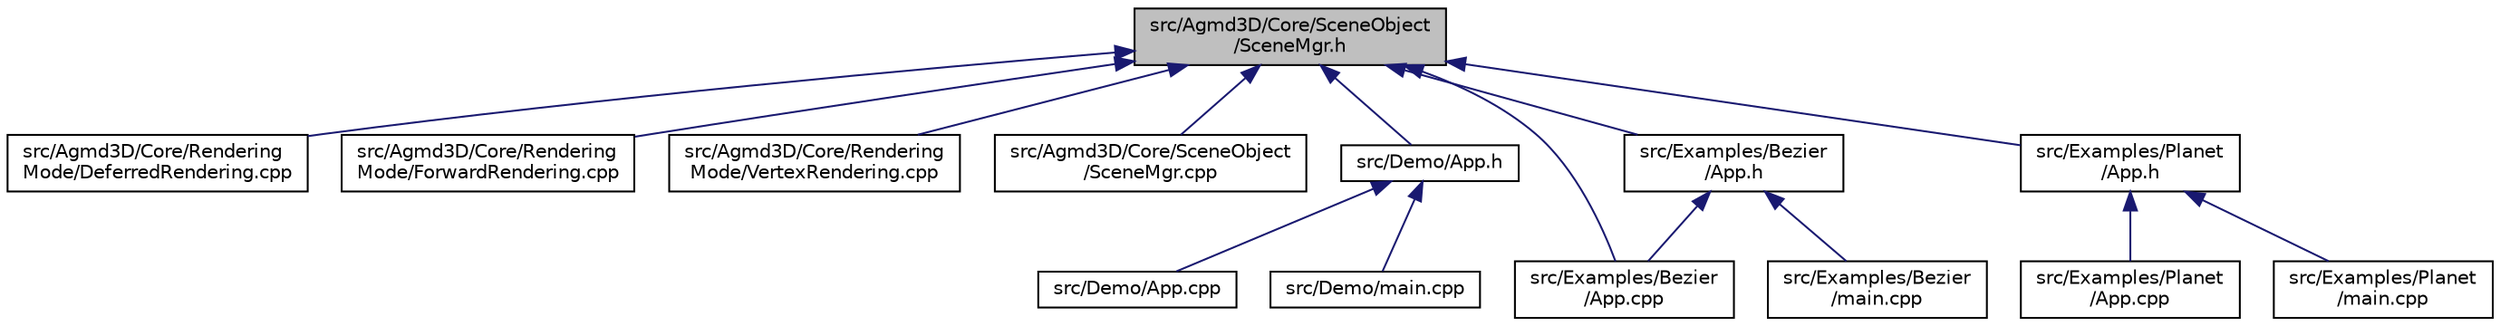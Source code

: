 digraph "src/Agmd3D/Core/SceneObject/SceneMgr.h"
{
  edge [fontname="Helvetica",fontsize="10",labelfontname="Helvetica",labelfontsize="10"];
  node [fontname="Helvetica",fontsize="10",shape=record];
  Node1 [label="src/Agmd3D/Core/SceneObject\l/SceneMgr.h",height=0.2,width=0.4,color="black", fillcolor="grey75", style="filled" fontcolor="black"];
  Node1 -> Node2 [dir="back",color="midnightblue",fontsize="10",style="solid"];
  Node2 [label="src/Agmd3D/Core/Rendering\lMode/DeferredRendering.cpp",height=0.2,width=0.4,color="black", fillcolor="white", style="filled",URL="$_deferred_rendering_8cpp.html"];
  Node1 -> Node3 [dir="back",color="midnightblue",fontsize="10",style="solid"];
  Node3 [label="src/Agmd3D/Core/Rendering\lMode/ForwardRendering.cpp",height=0.2,width=0.4,color="black", fillcolor="white", style="filled",URL="$_forward_rendering_8cpp.html"];
  Node1 -> Node4 [dir="back",color="midnightblue",fontsize="10",style="solid"];
  Node4 [label="src/Agmd3D/Core/Rendering\lMode/VertexRendering.cpp",height=0.2,width=0.4,color="black", fillcolor="white", style="filled",URL="$_vertex_rendering_8cpp.html"];
  Node1 -> Node5 [dir="back",color="midnightblue",fontsize="10",style="solid"];
  Node5 [label="src/Agmd3D/Core/SceneObject\l/SceneMgr.cpp",height=0.2,width=0.4,color="black", fillcolor="white", style="filled",URL="$_scene_mgr_8cpp.html"];
  Node1 -> Node6 [dir="back",color="midnightblue",fontsize="10",style="solid"];
  Node6 [label="src/Demo/App.h",height=0.2,width=0.4,color="black", fillcolor="white", style="filled",URL="$_demo_2_app_8h.html"];
  Node6 -> Node7 [dir="back",color="midnightblue",fontsize="10",style="solid"];
  Node7 [label="src/Demo/App.cpp",height=0.2,width=0.4,color="black", fillcolor="white", style="filled",URL="$_demo_2_app_8cpp.html"];
  Node6 -> Node8 [dir="back",color="midnightblue",fontsize="10",style="solid"];
  Node8 [label="src/Demo/main.cpp",height=0.2,width=0.4,color="black", fillcolor="white", style="filled",URL="$_demo_2main_8cpp.html"];
  Node1 -> Node9 [dir="back",color="midnightblue",fontsize="10",style="solid"];
  Node9 [label="src/Examples/Bezier\l/App.h",height=0.2,width=0.4,color="black", fillcolor="white", style="filled",URL="$_examples_2_bezier_2_app_8h.html"];
  Node9 -> Node10 [dir="back",color="midnightblue",fontsize="10",style="solid"];
  Node10 [label="src/Examples/Bezier\l/App.cpp",height=0.2,width=0.4,color="black", fillcolor="white", style="filled",URL="$_examples_2_bezier_2_app_8cpp.html"];
  Node9 -> Node11 [dir="back",color="midnightblue",fontsize="10",style="solid"];
  Node11 [label="src/Examples/Bezier\l/main.cpp",height=0.2,width=0.4,color="black", fillcolor="white", style="filled",URL="$_examples_2_bezier_2main_8cpp.html"];
  Node1 -> Node10 [dir="back",color="midnightblue",fontsize="10",style="solid"];
  Node1 -> Node12 [dir="back",color="midnightblue",fontsize="10",style="solid"];
  Node12 [label="src/Examples/Planet\l/App.h",height=0.2,width=0.4,color="black", fillcolor="white", style="filled",URL="$_examples_2_planet_2_app_8h.html"];
  Node12 -> Node13 [dir="back",color="midnightblue",fontsize="10",style="solid"];
  Node13 [label="src/Examples/Planet\l/App.cpp",height=0.2,width=0.4,color="black", fillcolor="white", style="filled",URL="$_examples_2_planet_2_app_8cpp.html"];
  Node12 -> Node14 [dir="back",color="midnightblue",fontsize="10",style="solid"];
  Node14 [label="src/Examples/Planet\l/main.cpp",height=0.2,width=0.4,color="black", fillcolor="white", style="filled",URL="$_examples_2_planet_2main_8cpp.html"];
}
